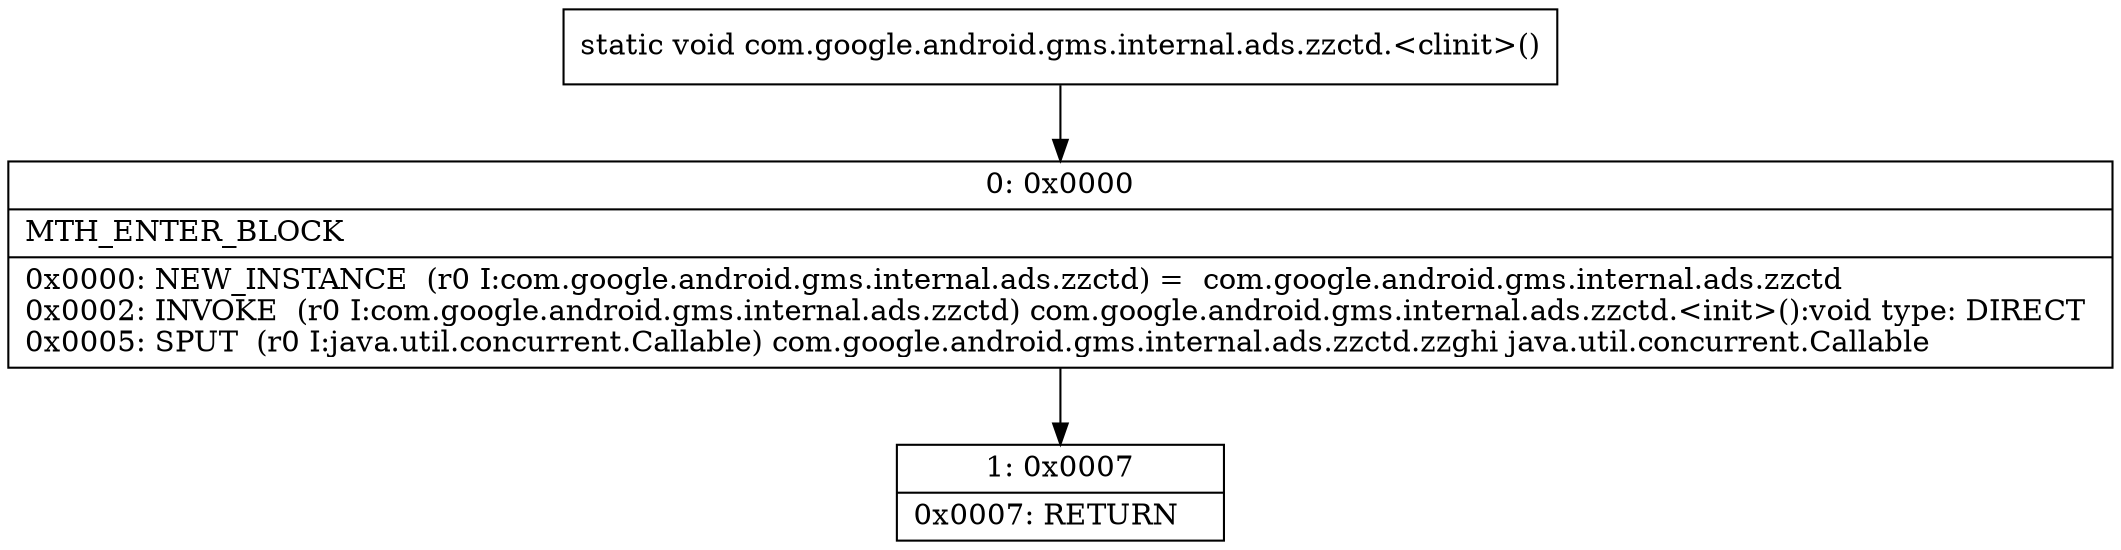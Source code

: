 digraph "CFG forcom.google.android.gms.internal.ads.zzctd.\<clinit\>()V" {
Node_0 [shape=record,label="{0\:\ 0x0000|MTH_ENTER_BLOCK\l|0x0000: NEW_INSTANCE  (r0 I:com.google.android.gms.internal.ads.zzctd) =  com.google.android.gms.internal.ads.zzctd \l0x0002: INVOKE  (r0 I:com.google.android.gms.internal.ads.zzctd) com.google.android.gms.internal.ads.zzctd.\<init\>():void type: DIRECT \l0x0005: SPUT  (r0 I:java.util.concurrent.Callable) com.google.android.gms.internal.ads.zzctd.zzghi java.util.concurrent.Callable \l}"];
Node_1 [shape=record,label="{1\:\ 0x0007|0x0007: RETURN   \l}"];
MethodNode[shape=record,label="{static void com.google.android.gms.internal.ads.zzctd.\<clinit\>() }"];
MethodNode -> Node_0;
Node_0 -> Node_1;
}

